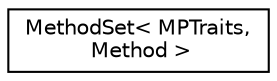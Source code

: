 digraph "Graphical Class Hierarchy"
{
 // LATEX_PDF_SIZE
  edge [fontname="Helvetica",fontsize="10",labelfontname="Helvetica",labelfontsize="10"];
  node [fontname="Helvetica",fontsize="10",shape=record];
  rankdir="LR";
  Node0 [label="MethodSet\< MPTraits,\l Method \>",height=0.2,width=0.4,color="black", fillcolor="white", style="filled",URL="$classMethodSet.html",tooltip=" "];
}
